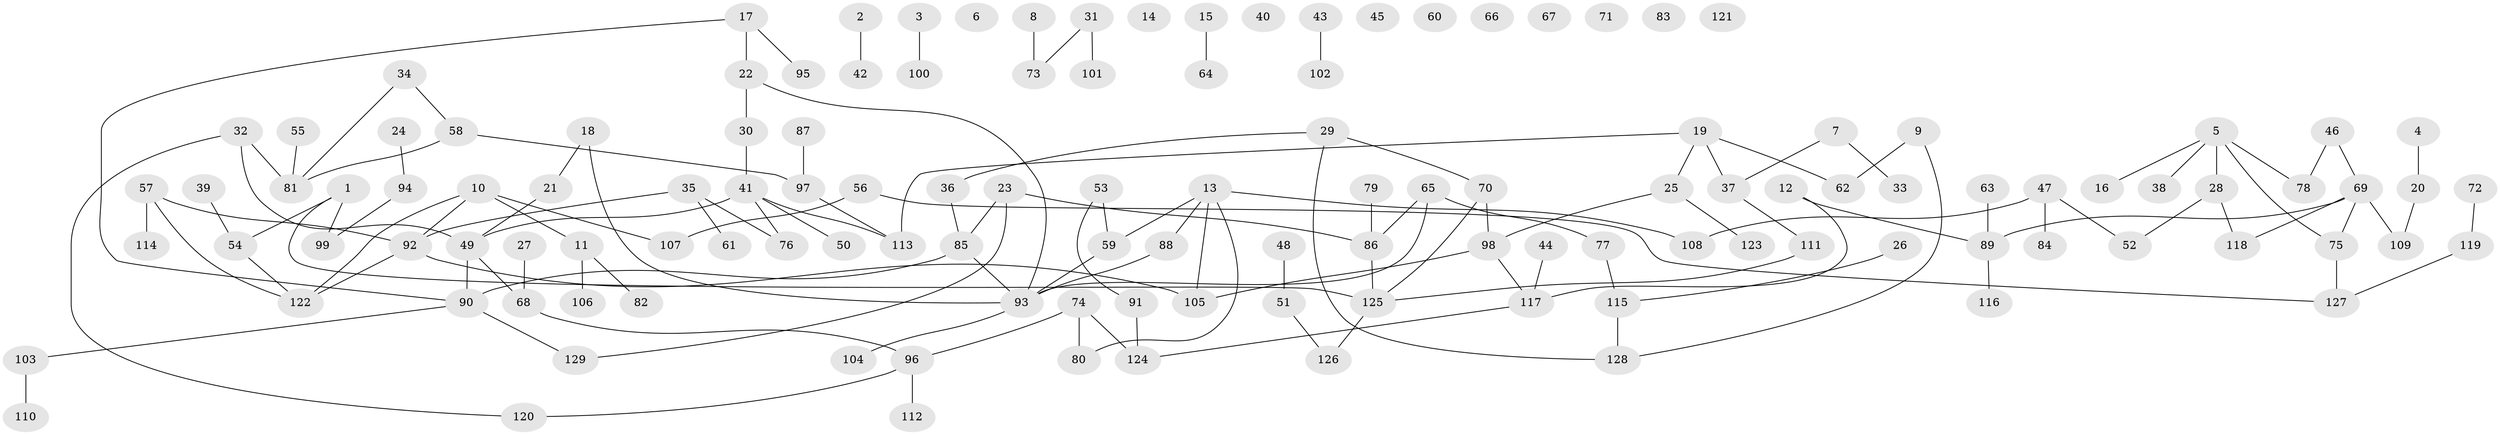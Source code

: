 // coarse degree distribution, {6: 0.06329113924050633, 5: 0.0759493670886076, 7: 0.012658227848101266, 1: 0.3037974683544304, 4: 0.05063291139240506, 3: 0.189873417721519, 2: 0.3037974683544304}
// Generated by graph-tools (version 1.1) at 2025/48/03/04/25 22:48:10]
// undirected, 129 vertices, 139 edges
graph export_dot {
  node [color=gray90,style=filled];
  1;
  2;
  3;
  4;
  5;
  6;
  7;
  8;
  9;
  10;
  11;
  12;
  13;
  14;
  15;
  16;
  17;
  18;
  19;
  20;
  21;
  22;
  23;
  24;
  25;
  26;
  27;
  28;
  29;
  30;
  31;
  32;
  33;
  34;
  35;
  36;
  37;
  38;
  39;
  40;
  41;
  42;
  43;
  44;
  45;
  46;
  47;
  48;
  49;
  50;
  51;
  52;
  53;
  54;
  55;
  56;
  57;
  58;
  59;
  60;
  61;
  62;
  63;
  64;
  65;
  66;
  67;
  68;
  69;
  70;
  71;
  72;
  73;
  74;
  75;
  76;
  77;
  78;
  79;
  80;
  81;
  82;
  83;
  84;
  85;
  86;
  87;
  88;
  89;
  90;
  91;
  92;
  93;
  94;
  95;
  96;
  97;
  98;
  99;
  100;
  101;
  102;
  103;
  104;
  105;
  106;
  107;
  108;
  109;
  110;
  111;
  112;
  113;
  114;
  115;
  116;
  117;
  118;
  119;
  120;
  121;
  122;
  123;
  124;
  125;
  126;
  127;
  128;
  129;
  1 -- 54;
  1 -- 99;
  1 -- 125;
  2 -- 42;
  3 -- 100;
  4 -- 20;
  5 -- 16;
  5 -- 28;
  5 -- 38;
  5 -- 75;
  5 -- 78;
  7 -- 33;
  7 -- 37;
  8 -- 73;
  9 -- 62;
  9 -- 128;
  10 -- 11;
  10 -- 92;
  10 -- 107;
  10 -- 122;
  11 -- 82;
  11 -- 106;
  12 -- 89;
  12 -- 117;
  13 -- 59;
  13 -- 80;
  13 -- 88;
  13 -- 105;
  13 -- 108;
  15 -- 64;
  17 -- 22;
  17 -- 90;
  17 -- 95;
  18 -- 21;
  18 -- 93;
  19 -- 25;
  19 -- 37;
  19 -- 62;
  19 -- 113;
  20 -- 109;
  21 -- 49;
  22 -- 30;
  22 -- 93;
  23 -- 85;
  23 -- 86;
  23 -- 129;
  24 -- 94;
  25 -- 98;
  25 -- 123;
  26 -- 115;
  27 -- 68;
  28 -- 52;
  28 -- 118;
  29 -- 36;
  29 -- 70;
  29 -- 128;
  30 -- 41;
  31 -- 73;
  31 -- 101;
  32 -- 49;
  32 -- 81;
  32 -- 120;
  34 -- 58;
  34 -- 81;
  35 -- 61;
  35 -- 76;
  35 -- 92;
  36 -- 85;
  37 -- 111;
  39 -- 54;
  41 -- 49;
  41 -- 50;
  41 -- 76;
  41 -- 113;
  43 -- 102;
  44 -- 117;
  46 -- 69;
  46 -- 78;
  47 -- 52;
  47 -- 84;
  47 -- 108;
  48 -- 51;
  49 -- 68;
  49 -- 90;
  51 -- 126;
  53 -- 59;
  53 -- 91;
  54 -- 122;
  55 -- 81;
  56 -- 107;
  56 -- 127;
  57 -- 92;
  57 -- 114;
  57 -- 122;
  58 -- 81;
  58 -- 97;
  59 -- 93;
  63 -- 89;
  65 -- 77;
  65 -- 86;
  65 -- 93;
  68 -- 96;
  69 -- 75;
  69 -- 89;
  69 -- 109;
  69 -- 118;
  70 -- 98;
  70 -- 125;
  72 -- 119;
  74 -- 80;
  74 -- 96;
  74 -- 124;
  75 -- 127;
  77 -- 115;
  79 -- 86;
  85 -- 90;
  85 -- 93;
  86 -- 125;
  87 -- 97;
  88 -- 93;
  89 -- 116;
  90 -- 103;
  90 -- 129;
  91 -- 124;
  92 -- 105;
  92 -- 122;
  93 -- 104;
  94 -- 99;
  96 -- 112;
  96 -- 120;
  97 -- 113;
  98 -- 105;
  98 -- 117;
  103 -- 110;
  111 -- 125;
  115 -- 128;
  117 -- 124;
  119 -- 127;
  125 -- 126;
}
